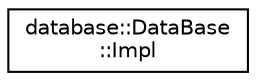 digraph "Graphical Class Hierarchy"
{
 // LATEX_PDF_SIZE
  edge [fontname="Helvetica",fontsize="10",labelfontname="Helvetica",labelfontsize="10"];
  node [fontname="Helvetica",fontsize="10",shape=record];
  rankdir="LR";
  Node0 [label="database::DataBase\l::Impl",height=0.2,width=0.4,color="black", fillcolor="white", style="filled",URL="$classdatabase_1_1DataBase_1_1Impl.html",tooltip=" "];
}
